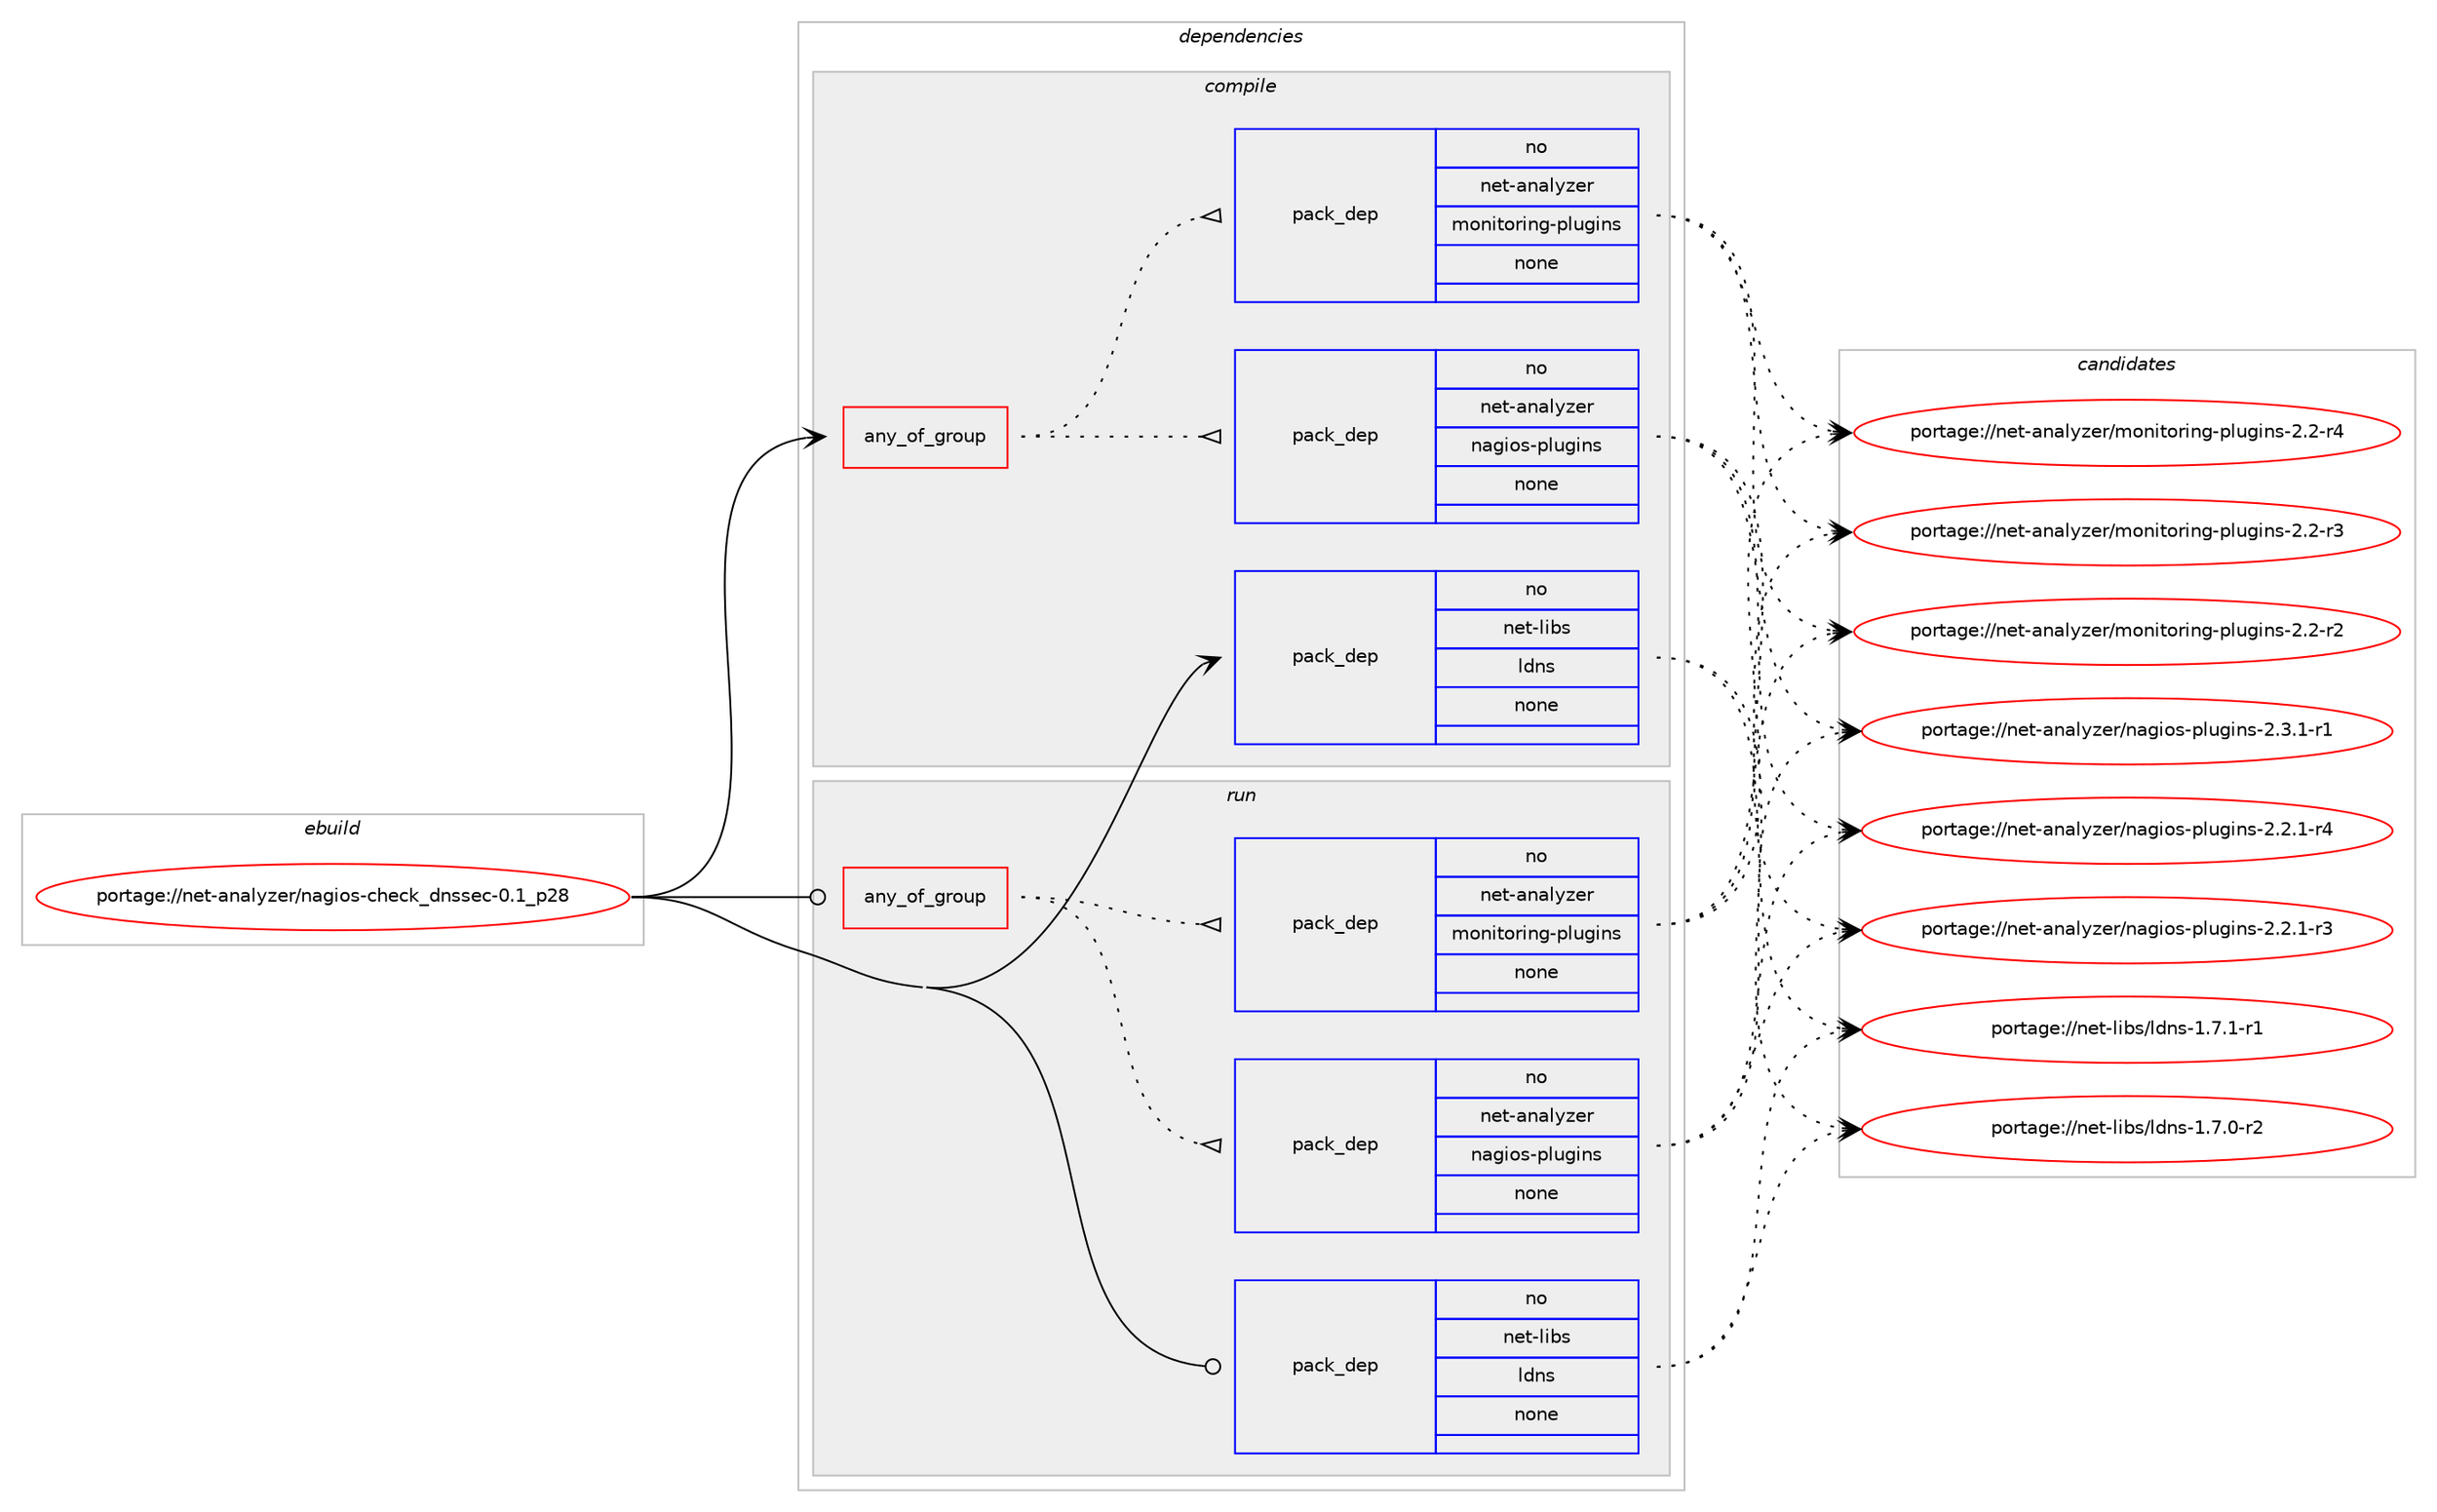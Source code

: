 digraph prolog {

# *************
# Graph options
# *************

newrank=true;
concentrate=true;
compound=true;
graph [rankdir=LR,fontname=Helvetica,fontsize=10,ranksep=1.5];#, ranksep=2.5, nodesep=0.2];
edge  [arrowhead=vee];
node  [fontname=Helvetica,fontsize=10];

# **********
# The ebuild
# **********

subgraph cluster_leftcol {
color=gray;
rank=same;
label=<<i>ebuild</i>>;
id [label="portage://net-analyzer/nagios-check_dnssec-0.1_p28", color=red, width=4, href="../net-analyzer/nagios-check_dnssec-0.1_p28.svg"];
}

# ****************
# The dependencies
# ****************

subgraph cluster_midcol {
color=gray;
label=<<i>dependencies</i>>;
subgraph cluster_compile {
fillcolor="#eeeeee";
style=filled;
label=<<i>compile</i>>;
subgraph any2431 {
dependency158424 [label=<<TABLE BORDER="0" CELLBORDER="1" CELLSPACING="0" CELLPADDING="4"><TR><TD CELLPADDING="10">any_of_group</TD></TR></TABLE>>, shape=none, color=red];subgraph pack120089 {
dependency158425 [label=<<TABLE BORDER="0" CELLBORDER="1" CELLSPACING="0" CELLPADDING="4" WIDTH="220"><TR><TD ROWSPAN="6" CELLPADDING="30">pack_dep</TD></TR><TR><TD WIDTH="110">no</TD></TR><TR><TD>net-analyzer</TD></TR><TR><TD>nagios-plugins</TD></TR><TR><TD>none</TD></TR><TR><TD></TD></TR></TABLE>>, shape=none, color=blue];
}
dependency158424:e -> dependency158425:w [weight=20,style="dotted",arrowhead="oinv"];
subgraph pack120090 {
dependency158426 [label=<<TABLE BORDER="0" CELLBORDER="1" CELLSPACING="0" CELLPADDING="4" WIDTH="220"><TR><TD ROWSPAN="6" CELLPADDING="30">pack_dep</TD></TR><TR><TD WIDTH="110">no</TD></TR><TR><TD>net-analyzer</TD></TR><TR><TD>monitoring-plugins</TD></TR><TR><TD>none</TD></TR><TR><TD></TD></TR></TABLE>>, shape=none, color=blue];
}
dependency158424:e -> dependency158426:w [weight=20,style="dotted",arrowhead="oinv"];
}
id:e -> dependency158424:w [weight=20,style="solid",arrowhead="vee"];
subgraph pack120091 {
dependency158427 [label=<<TABLE BORDER="0" CELLBORDER="1" CELLSPACING="0" CELLPADDING="4" WIDTH="220"><TR><TD ROWSPAN="6" CELLPADDING="30">pack_dep</TD></TR><TR><TD WIDTH="110">no</TD></TR><TR><TD>net-libs</TD></TR><TR><TD>ldns</TD></TR><TR><TD>none</TD></TR><TR><TD></TD></TR></TABLE>>, shape=none, color=blue];
}
id:e -> dependency158427:w [weight=20,style="solid",arrowhead="vee"];
}
subgraph cluster_compileandrun {
fillcolor="#eeeeee";
style=filled;
label=<<i>compile and run</i>>;
}
subgraph cluster_run {
fillcolor="#eeeeee";
style=filled;
label=<<i>run</i>>;
subgraph any2432 {
dependency158428 [label=<<TABLE BORDER="0" CELLBORDER="1" CELLSPACING="0" CELLPADDING="4"><TR><TD CELLPADDING="10">any_of_group</TD></TR></TABLE>>, shape=none, color=red];subgraph pack120092 {
dependency158429 [label=<<TABLE BORDER="0" CELLBORDER="1" CELLSPACING="0" CELLPADDING="4" WIDTH="220"><TR><TD ROWSPAN="6" CELLPADDING="30">pack_dep</TD></TR><TR><TD WIDTH="110">no</TD></TR><TR><TD>net-analyzer</TD></TR><TR><TD>nagios-plugins</TD></TR><TR><TD>none</TD></TR><TR><TD></TD></TR></TABLE>>, shape=none, color=blue];
}
dependency158428:e -> dependency158429:w [weight=20,style="dotted",arrowhead="oinv"];
subgraph pack120093 {
dependency158430 [label=<<TABLE BORDER="0" CELLBORDER="1" CELLSPACING="0" CELLPADDING="4" WIDTH="220"><TR><TD ROWSPAN="6" CELLPADDING="30">pack_dep</TD></TR><TR><TD WIDTH="110">no</TD></TR><TR><TD>net-analyzer</TD></TR><TR><TD>monitoring-plugins</TD></TR><TR><TD>none</TD></TR><TR><TD></TD></TR></TABLE>>, shape=none, color=blue];
}
dependency158428:e -> dependency158430:w [weight=20,style="dotted",arrowhead="oinv"];
}
id:e -> dependency158428:w [weight=20,style="solid",arrowhead="odot"];
subgraph pack120094 {
dependency158431 [label=<<TABLE BORDER="0" CELLBORDER="1" CELLSPACING="0" CELLPADDING="4" WIDTH="220"><TR><TD ROWSPAN="6" CELLPADDING="30">pack_dep</TD></TR><TR><TD WIDTH="110">no</TD></TR><TR><TD>net-libs</TD></TR><TR><TD>ldns</TD></TR><TR><TD>none</TD></TR><TR><TD></TD></TR></TABLE>>, shape=none, color=blue];
}
id:e -> dependency158431:w [weight=20,style="solid",arrowhead="odot"];
}
}

# **************
# The candidates
# **************

subgraph cluster_choices {
rank=same;
color=gray;
label=<<i>candidates</i>>;

subgraph choice120089 {
color=black;
nodesep=1;
choice1101011164597110971081211221011144711097103105111115451121081171031051101154550465146494511449 [label="portage://net-analyzer/nagios-plugins-2.3.1-r1", color=red, width=4,href="../net-analyzer/nagios-plugins-2.3.1-r1.svg"];
choice1101011164597110971081211221011144711097103105111115451121081171031051101154550465046494511452 [label="portage://net-analyzer/nagios-plugins-2.2.1-r4", color=red, width=4,href="../net-analyzer/nagios-plugins-2.2.1-r4.svg"];
choice1101011164597110971081211221011144711097103105111115451121081171031051101154550465046494511451 [label="portage://net-analyzer/nagios-plugins-2.2.1-r3", color=red, width=4,href="../net-analyzer/nagios-plugins-2.2.1-r3.svg"];
dependency158425:e -> choice1101011164597110971081211221011144711097103105111115451121081171031051101154550465146494511449:w [style=dotted,weight="100"];
dependency158425:e -> choice1101011164597110971081211221011144711097103105111115451121081171031051101154550465046494511452:w [style=dotted,weight="100"];
dependency158425:e -> choice1101011164597110971081211221011144711097103105111115451121081171031051101154550465046494511451:w [style=dotted,weight="100"];
}
subgraph choice120090 {
color=black;
nodesep=1;
choice1101011164597110971081211221011144710911111010511611111410511010345112108117103105110115455046504511452 [label="portage://net-analyzer/monitoring-plugins-2.2-r4", color=red, width=4,href="../net-analyzer/monitoring-plugins-2.2-r4.svg"];
choice1101011164597110971081211221011144710911111010511611111410511010345112108117103105110115455046504511451 [label="portage://net-analyzer/monitoring-plugins-2.2-r3", color=red, width=4,href="../net-analyzer/monitoring-plugins-2.2-r3.svg"];
choice1101011164597110971081211221011144710911111010511611111410511010345112108117103105110115455046504511450 [label="portage://net-analyzer/monitoring-plugins-2.2-r2", color=red, width=4,href="../net-analyzer/monitoring-plugins-2.2-r2.svg"];
dependency158426:e -> choice1101011164597110971081211221011144710911111010511611111410511010345112108117103105110115455046504511452:w [style=dotted,weight="100"];
dependency158426:e -> choice1101011164597110971081211221011144710911111010511611111410511010345112108117103105110115455046504511451:w [style=dotted,weight="100"];
dependency158426:e -> choice1101011164597110971081211221011144710911111010511611111410511010345112108117103105110115455046504511450:w [style=dotted,weight="100"];
}
subgraph choice120091 {
color=black;
nodesep=1;
choice1101011164510810598115471081001101154549465546494511449 [label="portage://net-libs/ldns-1.7.1-r1", color=red, width=4,href="../net-libs/ldns-1.7.1-r1.svg"];
choice1101011164510810598115471081001101154549465546484511450 [label="portage://net-libs/ldns-1.7.0-r2", color=red, width=4,href="../net-libs/ldns-1.7.0-r2.svg"];
dependency158427:e -> choice1101011164510810598115471081001101154549465546494511449:w [style=dotted,weight="100"];
dependency158427:e -> choice1101011164510810598115471081001101154549465546484511450:w [style=dotted,weight="100"];
}
subgraph choice120092 {
color=black;
nodesep=1;
choice1101011164597110971081211221011144711097103105111115451121081171031051101154550465146494511449 [label="portage://net-analyzer/nagios-plugins-2.3.1-r1", color=red, width=4,href="../net-analyzer/nagios-plugins-2.3.1-r1.svg"];
choice1101011164597110971081211221011144711097103105111115451121081171031051101154550465046494511452 [label="portage://net-analyzer/nagios-plugins-2.2.1-r4", color=red, width=4,href="../net-analyzer/nagios-plugins-2.2.1-r4.svg"];
choice1101011164597110971081211221011144711097103105111115451121081171031051101154550465046494511451 [label="portage://net-analyzer/nagios-plugins-2.2.1-r3", color=red, width=4,href="../net-analyzer/nagios-plugins-2.2.1-r3.svg"];
dependency158429:e -> choice1101011164597110971081211221011144711097103105111115451121081171031051101154550465146494511449:w [style=dotted,weight="100"];
dependency158429:e -> choice1101011164597110971081211221011144711097103105111115451121081171031051101154550465046494511452:w [style=dotted,weight="100"];
dependency158429:e -> choice1101011164597110971081211221011144711097103105111115451121081171031051101154550465046494511451:w [style=dotted,weight="100"];
}
subgraph choice120093 {
color=black;
nodesep=1;
choice1101011164597110971081211221011144710911111010511611111410511010345112108117103105110115455046504511452 [label="portage://net-analyzer/monitoring-plugins-2.2-r4", color=red, width=4,href="../net-analyzer/monitoring-plugins-2.2-r4.svg"];
choice1101011164597110971081211221011144710911111010511611111410511010345112108117103105110115455046504511451 [label="portage://net-analyzer/monitoring-plugins-2.2-r3", color=red, width=4,href="../net-analyzer/monitoring-plugins-2.2-r3.svg"];
choice1101011164597110971081211221011144710911111010511611111410511010345112108117103105110115455046504511450 [label="portage://net-analyzer/monitoring-plugins-2.2-r2", color=red, width=4,href="../net-analyzer/monitoring-plugins-2.2-r2.svg"];
dependency158430:e -> choice1101011164597110971081211221011144710911111010511611111410511010345112108117103105110115455046504511452:w [style=dotted,weight="100"];
dependency158430:e -> choice1101011164597110971081211221011144710911111010511611111410511010345112108117103105110115455046504511451:w [style=dotted,weight="100"];
dependency158430:e -> choice1101011164597110971081211221011144710911111010511611111410511010345112108117103105110115455046504511450:w [style=dotted,weight="100"];
}
subgraph choice120094 {
color=black;
nodesep=1;
choice1101011164510810598115471081001101154549465546494511449 [label="portage://net-libs/ldns-1.7.1-r1", color=red, width=4,href="../net-libs/ldns-1.7.1-r1.svg"];
choice1101011164510810598115471081001101154549465546484511450 [label="portage://net-libs/ldns-1.7.0-r2", color=red, width=4,href="../net-libs/ldns-1.7.0-r2.svg"];
dependency158431:e -> choice1101011164510810598115471081001101154549465546494511449:w [style=dotted,weight="100"];
dependency158431:e -> choice1101011164510810598115471081001101154549465546484511450:w [style=dotted,weight="100"];
}
}

}
